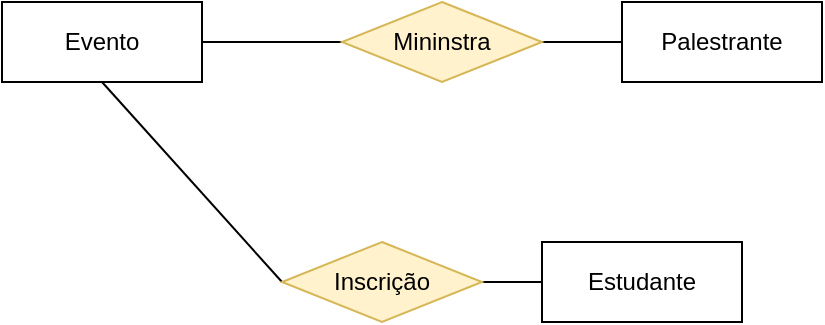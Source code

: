 <mxfile>
    <diagram id="_TVRGd_ywFcQNUSHSRFR" name="Página-1">
        <mxGraphModel dx="448" dy="614" grid="1" gridSize="10" guides="1" tooltips="1" connect="1" arrows="1" fold="1" page="1" pageScale="1" pageWidth="827" pageHeight="1169" math="0" shadow="0">
            <root>
                <mxCell id="0"/>
                <mxCell id="1" parent="0"/>
                <mxCell id="2" value="Evento&lt;br&gt;" style="whiteSpace=wrap;html=1;align=center;" vertex="1" parent="1">
                    <mxGeometry x="130" y="240" width="100" height="40" as="geometry"/>
                </mxCell>
                <mxCell id="3" value="Palestrante" style="whiteSpace=wrap;html=1;align=center;" vertex="1" parent="1">
                    <mxGeometry x="440" y="240" width="100" height="40" as="geometry"/>
                </mxCell>
                <mxCell id="15" style="edgeStyle=none;html=1;entryX=1;entryY=0.5;entryDx=0;entryDy=0;endArrow=none;endFill=0;" edge="1" parent="1" source="4" target="14">
                    <mxGeometry relative="1" as="geometry"/>
                </mxCell>
                <mxCell id="4" value="Estudante" style="whiteSpace=wrap;html=1;align=center;" vertex="1" parent="1">
                    <mxGeometry x="400" y="360" width="100" height="40" as="geometry"/>
                </mxCell>
                <mxCell id="18" style="edgeStyle=none;html=1;entryX=1;entryY=0.5;entryDx=0;entryDy=0;endArrow=none;endFill=0;" edge="1" parent="1" source="6" target="2">
                    <mxGeometry relative="1" as="geometry"/>
                </mxCell>
                <mxCell id="19" style="edgeStyle=none;html=1;exitX=1;exitY=0.5;exitDx=0;exitDy=0;endArrow=none;endFill=0;" edge="1" parent="1" source="6" target="3">
                    <mxGeometry relative="1" as="geometry"/>
                </mxCell>
                <mxCell id="6" value="Mininstra" style="shape=rhombus;perimeter=rhombusPerimeter;whiteSpace=wrap;html=1;align=center;fillColor=#fff2cc;strokeColor=#d6b656;" vertex="1" parent="1">
                    <mxGeometry x="300" y="240" width="100" height="40" as="geometry"/>
                </mxCell>
                <mxCell id="20" style="edgeStyle=none;html=1;exitX=0;exitY=0.5;exitDx=0;exitDy=0;entryX=0.5;entryY=1;entryDx=0;entryDy=0;endArrow=none;endFill=0;" edge="1" parent="1" source="14" target="2">
                    <mxGeometry relative="1" as="geometry"/>
                </mxCell>
                <mxCell id="14" value="Inscrição" style="shape=rhombus;perimeter=rhombusPerimeter;whiteSpace=wrap;html=1;align=center;fillColor=#fff2cc;strokeColor=#d6b656;" vertex="1" parent="1">
                    <mxGeometry x="270" y="360" width="100" height="40" as="geometry"/>
                </mxCell>
            </root>
        </mxGraphModel>
    </diagram>
</mxfile>